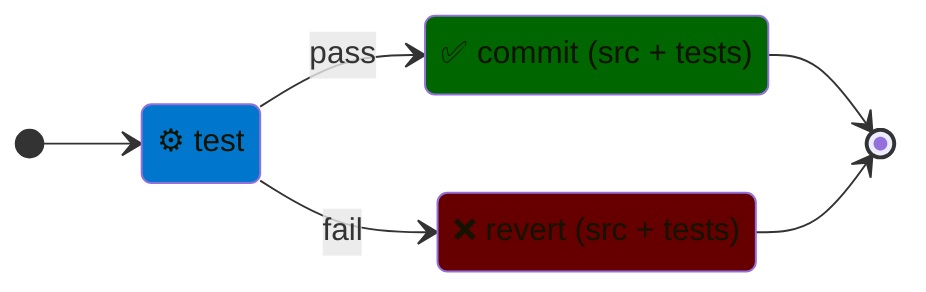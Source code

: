 stateDiagram-v2
    direction LR
    state "⚙️ test" as Test
    state "✅ commit (src + tests)" as Commit
    state "❌ revert (src + tests)" as Revert
    [*] --> Test
    Test --> Commit: pass
    Test --> Revert: fail
    Commit --> [*]
    Revert --> [*]
    classDef actionClass fill: #0077CC
    classDef okClass fill: #006600
    classDef failClass fill: #660000
    class Test actionClass
    class Commit okClass
    class Revert failClass